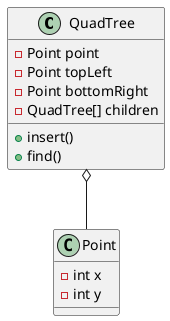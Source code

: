 @startuml quadtreeuml

class QuadTree {
    - Point point
    - Point topLeft
    - Point bottomRight
    - QuadTree[] children
    + insert()
    + find()
}

class Point {
    - int x
    - int y
} 

QuadTree o-- Point

@enduml